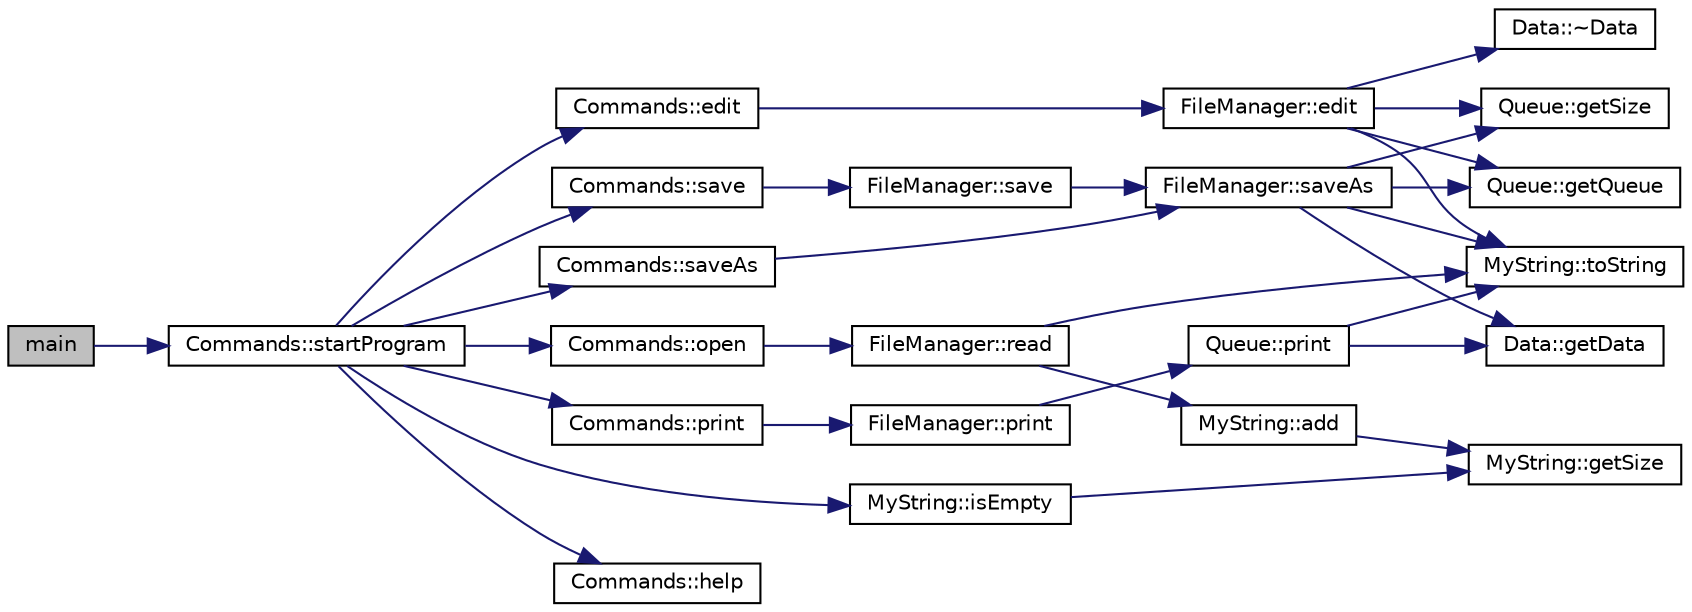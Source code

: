 digraph "main"
{
 // LATEX_PDF_SIZE
  edge [fontname="Helvetica",fontsize="10",labelfontname="Helvetica",labelfontsize="10"];
  node [fontname="Helvetica",fontsize="10",shape=record];
  rankdir="LR";
  Node1 [label="main",height=0.2,width=0.4,color="black", fillcolor="grey75", style="filled", fontcolor="black",tooltip=" "];
  Node1 -> Node2 [color="midnightblue",fontsize="10",style="solid",fontname="Helvetica"];
  Node2 [label="Commands::startProgram",height=0.2,width=0.4,color="black", fillcolor="white", style="filled",URL="$class_commands.html#ac73b8b9e0ec59dc9fe32fc67f7aa6626",tooltip=" "];
  Node2 -> Node3 [color="midnightblue",fontsize="10",style="solid",fontname="Helvetica"];
  Node3 [label="Commands::edit",height=0.2,width=0.4,color="black", fillcolor="white", style="filled",URL="$class_commands.html#a2aed1a7ef61fbdb0d9a2c82ae3d6f712",tooltip=" "];
  Node3 -> Node4 [color="midnightblue",fontsize="10",style="solid",fontname="Helvetica"];
  Node4 [label="FileManager::edit",height=0.2,width=0.4,color="black", fillcolor="white", style="filled",URL="$class_file_manager.html#a0257a230c328b0591c6fbfd73d122408",tooltip=" "];
  Node4 -> Node5 [color="midnightblue",fontsize="10",style="solid",fontname="Helvetica"];
  Node5 [label="Queue::getQueue",height=0.2,width=0.4,color="black", fillcolor="white", style="filled",URL="$class_queue.html#a58ce005fb06cbc819d7a8c44f7e6423d",tooltip=" "];
  Node4 -> Node6 [color="midnightblue",fontsize="10",style="solid",fontname="Helvetica"];
  Node6 [label="Queue::getSize",height=0.2,width=0.4,color="black", fillcolor="white", style="filled",URL="$class_queue.html#abb5303a5b6c7cfabdc9732352f2fb958",tooltip=" "];
  Node4 -> Node7 [color="midnightblue",fontsize="10",style="solid",fontname="Helvetica"];
  Node7 [label="MyString::toString",height=0.2,width=0.4,color="black", fillcolor="white", style="filled",URL="$class_my_string.html#aa2400085bf862dbeef48016daad48043",tooltip=" "];
  Node4 -> Node8 [color="midnightblue",fontsize="10",style="solid",fontname="Helvetica"];
  Node8 [label="Data::~Data",height=0.2,width=0.4,color="black", fillcolor="white", style="filled",URL="$class_data.html#aab31956423290f0d62dcca47ab4d16dd",tooltip=" "];
  Node2 -> Node9 [color="midnightblue",fontsize="10",style="solid",fontname="Helvetica"];
  Node9 [label="Commands::help",height=0.2,width=0.4,color="black", fillcolor="white", style="filled",URL="$class_commands.html#a5bc6396d21aa3dd52c9d7a1e0ba9071b",tooltip=" "];
  Node2 -> Node10 [color="midnightblue",fontsize="10",style="solid",fontname="Helvetica"];
  Node10 [label="MyString::isEmpty",height=0.2,width=0.4,color="black", fillcolor="white", style="filled",URL="$class_my_string.html#a6fd24db08eeff0158df07830efcac957",tooltip=" "];
  Node10 -> Node11 [color="midnightblue",fontsize="10",style="solid",fontname="Helvetica"];
  Node11 [label="MyString::getSize",height=0.2,width=0.4,color="black", fillcolor="white", style="filled",URL="$class_my_string.html#a73f8110f0fb3d084a87cc2a6ad288737",tooltip=" "];
  Node2 -> Node12 [color="midnightblue",fontsize="10",style="solid",fontname="Helvetica"];
  Node12 [label="Commands::open",height=0.2,width=0.4,color="black", fillcolor="white", style="filled",URL="$class_commands.html#ae1f7c45c645f0043f8f1e9e8412eae93",tooltip=" "];
  Node12 -> Node13 [color="midnightblue",fontsize="10",style="solid",fontname="Helvetica"];
  Node13 [label="FileManager::read",height=0.2,width=0.4,color="black", fillcolor="white", style="filled",URL="$class_file_manager.html#aaacc67423e82375bfa5545e6f91e8b17",tooltip=" "];
  Node13 -> Node14 [color="midnightblue",fontsize="10",style="solid",fontname="Helvetica"];
  Node14 [label="MyString::add",height=0.2,width=0.4,color="black", fillcolor="white", style="filled",URL="$class_my_string.html#a1d2a59ad2868d0e51dce3af535bc88ab",tooltip=" "];
  Node14 -> Node11 [color="midnightblue",fontsize="10",style="solid",fontname="Helvetica"];
  Node13 -> Node7 [color="midnightblue",fontsize="10",style="solid",fontname="Helvetica"];
  Node2 -> Node15 [color="midnightblue",fontsize="10",style="solid",fontname="Helvetica"];
  Node15 [label="Commands::print",height=0.2,width=0.4,color="black", fillcolor="white", style="filled",URL="$class_commands.html#acd88bd0f5b1fce14bd2f1431f91a1d0a",tooltip=" "];
  Node15 -> Node16 [color="midnightblue",fontsize="10",style="solid",fontname="Helvetica"];
  Node16 [label="FileManager::print",height=0.2,width=0.4,color="black", fillcolor="white", style="filled",URL="$class_file_manager.html#aeb39f0d1bbbfe4a85f2dbf6bd5b903d9",tooltip=" "];
  Node16 -> Node17 [color="midnightblue",fontsize="10",style="solid",fontname="Helvetica"];
  Node17 [label="Queue::print",height=0.2,width=0.4,color="black", fillcolor="white", style="filled",URL="$class_queue.html#ad841ed3dc8ea54037e11b29eb150627d",tooltip=" "];
  Node17 -> Node18 [color="midnightblue",fontsize="10",style="solid",fontname="Helvetica"];
  Node18 [label="Data::getData",height=0.2,width=0.4,color="black", fillcolor="white", style="filled",URL="$class_data.html#ae2a547e5fd3a2627831b277dfe93f9f2",tooltip=" "];
  Node17 -> Node7 [color="midnightblue",fontsize="10",style="solid",fontname="Helvetica"];
  Node2 -> Node19 [color="midnightblue",fontsize="10",style="solid",fontname="Helvetica"];
  Node19 [label="Commands::save",height=0.2,width=0.4,color="black", fillcolor="white", style="filled",URL="$class_commands.html#a2acf83b6cb295cadf9ccd727990a0b27",tooltip=" "];
  Node19 -> Node20 [color="midnightblue",fontsize="10",style="solid",fontname="Helvetica"];
  Node20 [label="FileManager::save",height=0.2,width=0.4,color="black", fillcolor="white", style="filled",URL="$class_file_manager.html#a04d535656bc2cc55bf0910724123c107",tooltip=" "];
  Node20 -> Node21 [color="midnightblue",fontsize="10",style="solid",fontname="Helvetica"];
  Node21 [label="FileManager::saveAs",height=0.2,width=0.4,color="black", fillcolor="white", style="filled",URL="$class_file_manager.html#aaa589173abe28fb10508811382d83ae2",tooltip=" "];
  Node21 -> Node18 [color="midnightblue",fontsize="10",style="solid",fontname="Helvetica"];
  Node21 -> Node5 [color="midnightblue",fontsize="10",style="solid",fontname="Helvetica"];
  Node21 -> Node6 [color="midnightblue",fontsize="10",style="solid",fontname="Helvetica"];
  Node21 -> Node7 [color="midnightblue",fontsize="10",style="solid",fontname="Helvetica"];
  Node2 -> Node22 [color="midnightblue",fontsize="10",style="solid",fontname="Helvetica"];
  Node22 [label="Commands::saveAs",height=0.2,width=0.4,color="black", fillcolor="white", style="filled",URL="$class_commands.html#a0cc39a2c797456ab64cd38f8aa47d2de",tooltip=" "];
  Node22 -> Node21 [color="midnightblue",fontsize="10",style="solid",fontname="Helvetica"];
}

